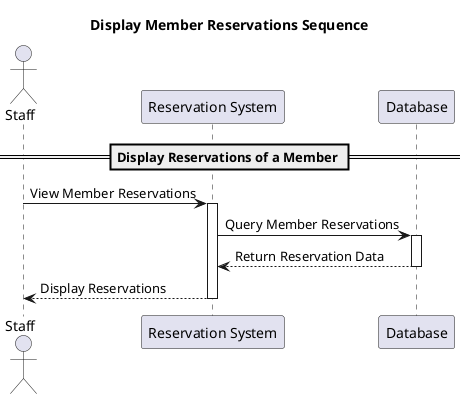 @startuml

title Display Member Reservations Sequence

actor Staff
participant "Reservation System" as RS
participant "Database" as DB

== Display Reservations of a Member ==

Staff -> RS : View Member Reservations
activate RS

RS -> DB : Query Member Reservations
activate DB

DB --> RS : Return Reservation Data
deactivate DB

RS --> Staff : Display Reservations
deactivate RS

@enduml